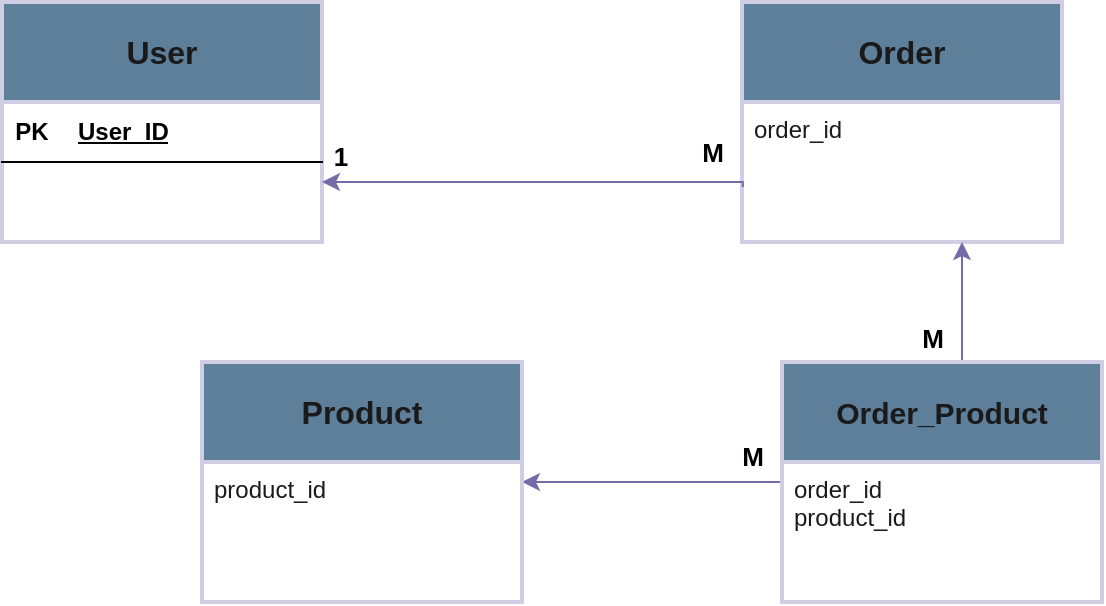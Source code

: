 <mxfile version="26.1.0">
  <diagram name="Page-1" id="cFvLu0Qhm5wmsleD6LDk">
    <mxGraphModel dx="830" dy="472" grid="1" gridSize="10" guides="1" tooltips="1" connect="1" arrows="1" fold="1" page="1" pageScale="1" pageWidth="827" pageHeight="1169" math="0" shadow="0" adaptiveColors="simple">
      <root>
        <mxCell id="0" />
        <mxCell id="1" parent="0" />
        <mxCell id="pTz68NWmejolUlautJaG-1" value="User" style="swimlane;childLayout=stackLayout;horizontal=1;startSize=50;horizontalStack=0;rounded=0;fontSize=16;fontStyle=1;strokeWidth=2;resizeParent=0;resizeLast=1;shadow=0;dashed=0;align=center;arcSize=4;whiteSpace=wrap;html=1;labelBackgroundColor=none;fillColor=#5D7F99;strokeColor=#D0CEE2;fontColor=#1A1A1A;" vertex="1" parent="1">
          <mxGeometry x="80" y="110" width="160" height="120" as="geometry" />
        </mxCell>
        <mxCell id="pTz68NWmejolUlautJaG-33" value="" style="shape=table;startSize=0;container=1;collapsible=1;childLayout=tableLayout;fixedRows=1;rowLines=0;fontStyle=0;align=center;resizeLast=1;strokeColor=none;fillColor=none;collapsible=0;" vertex="1" parent="pTz68NWmejolUlautJaG-1">
          <mxGeometry y="50" width="160" height="30" as="geometry" />
        </mxCell>
        <mxCell id="pTz68NWmejolUlautJaG-34" value="" style="shape=tableRow;horizontal=0;startSize=0;swimlaneHead=0;swimlaneBody=0;fillColor=none;collapsible=0;dropTarget=0;points=[[0,0.5],[1,0.5]];portConstraint=eastwest;top=0;left=0;right=0;bottom=1;" vertex="1" parent="pTz68NWmejolUlautJaG-33">
          <mxGeometry width="160" height="30" as="geometry" />
        </mxCell>
        <mxCell id="pTz68NWmejolUlautJaG-35" value="PK" style="shape=partialRectangle;connectable=0;fillColor=none;top=0;left=0;bottom=0;right=0;fontStyle=1;overflow=hidden;whiteSpace=wrap;html=1;" vertex="1" parent="pTz68NWmejolUlautJaG-34">
          <mxGeometry width="30" height="30" as="geometry">
            <mxRectangle width="30" height="30" as="alternateBounds" />
          </mxGeometry>
        </mxCell>
        <mxCell id="pTz68NWmejolUlautJaG-36" value="User_ID" style="shape=partialRectangle;connectable=0;fillColor=none;top=0;left=0;bottom=0;right=0;align=left;spacingLeft=6;fontStyle=5;overflow=hidden;whiteSpace=wrap;html=1;" vertex="1" parent="pTz68NWmejolUlautJaG-34">
          <mxGeometry x="30" width="130" height="30" as="geometry">
            <mxRectangle width="130" height="30" as="alternateBounds" />
          </mxGeometry>
        </mxCell>
        <mxCell id="pTz68NWmejolUlautJaG-11" value="&lt;div&gt;&lt;br&gt;&lt;/div&gt;" style="text;html=1;align=center;verticalAlign=middle;resizable=0;points=[];autosize=1;strokeColor=none;fillColor=none;labelBackgroundColor=none;fontColor=#1A1A1A;rounded=0;" vertex="1" parent="pTz68NWmejolUlautJaG-1">
          <mxGeometry y="80" width="160" height="40" as="geometry" />
        </mxCell>
        <mxCell id="pTz68NWmejolUlautJaG-3" value="Order" style="swimlane;childLayout=stackLayout;horizontal=1;startSize=50;horizontalStack=0;rounded=0;fontSize=16;fontStyle=1;strokeWidth=2;resizeParent=0;resizeLast=1;shadow=0;dashed=0;align=center;arcSize=4;whiteSpace=wrap;html=1;labelBackgroundColor=none;fillColor=#5D7F99;strokeColor=#D0CEE2;fontColor=#1A1A1A;" vertex="1" parent="1">
          <mxGeometry x="450" y="110" width="160" height="120" as="geometry">
            <mxRectangle x="450" y="110" width="80" height="50" as="alternateBounds" />
          </mxGeometry>
        </mxCell>
        <mxCell id="pTz68NWmejolUlautJaG-4" value="order_id" style="align=left;strokeColor=none;fillColor=none;spacingLeft=4;spacingRight=4;fontSize=12;verticalAlign=top;resizable=0;rotatable=0;part=1;html=1;whiteSpace=wrap;labelBackgroundColor=none;fontColor=#1A1A1A;rounded=0;" vertex="1" parent="pTz68NWmejolUlautJaG-3">
          <mxGeometry y="50" width="160" height="70" as="geometry" />
        </mxCell>
        <mxCell id="pTz68NWmejolUlautJaG-14" value="" style="edgeStyle=orthogonalEdgeStyle;rounded=0;orthogonalLoop=1;jettySize=auto;html=1;labelBackgroundColor=none;strokeColor=#736CA8;fontColor=default;" edge="1" parent="1" source="pTz68NWmejolUlautJaG-12" target="pTz68NWmejolUlautJaG-4">
          <mxGeometry relative="1" as="geometry">
            <Array as="points">
              <mxPoint x="560" y="250" />
              <mxPoint x="560" y="250" />
            </Array>
          </mxGeometry>
        </mxCell>
        <mxCell id="pTz68NWmejolUlautJaG-19" value="" style="edgeStyle=orthogonalEdgeStyle;rounded=0;orthogonalLoop=1;jettySize=auto;html=1;labelBackgroundColor=none;strokeColor=#736CA8;fontColor=default;" edge="1" parent="1">
          <mxGeometry relative="1" as="geometry">
            <mxPoint x="470" y="350.048" as="sourcePoint" />
            <mxPoint x="340" y="350" as="targetPoint" />
            <Array as="points">
              <mxPoint x="340" y="350" />
            </Array>
          </mxGeometry>
        </mxCell>
        <mxCell id="pTz68NWmejolUlautJaG-12" value="Order_Product" style="swimlane;childLayout=stackLayout;horizontal=1;startSize=50;horizontalStack=0;rounded=0;fontSize=15;fontStyle=1;strokeWidth=2;resizeParent=0;resizeLast=1;shadow=0;dashed=0;align=center;arcSize=4;whiteSpace=wrap;html=1;labelBackgroundColor=none;fillColor=#5D7F99;strokeColor=#D0CEE2;fontColor=#1A1A1A;" vertex="1" parent="1">
          <mxGeometry x="470" y="290" width="160" height="120" as="geometry" />
        </mxCell>
        <mxCell id="pTz68NWmejolUlautJaG-16" value="order_id&lt;br&gt;product_id&lt;div&gt;&lt;br/&gt;&lt;/div&gt;" style="align=left;strokeColor=none;fillColor=none;spacingLeft=4;spacingRight=4;fontSize=12;verticalAlign=top;resizable=0;rotatable=0;part=1;html=1;whiteSpace=wrap;labelBackgroundColor=none;fontColor=#1A1A1A;rounded=0;" vertex="1" parent="pTz68NWmejolUlautJaG-12">
          <mxGeometry y="50" width="160" height="70" as="geometry" />
        </mxCell>
        <mxCell id="pTz68NWmejolUlautJaG-20" value="Product" style="swimlane;childLayout=stackLayout;horizontal=1;startSize=50;horizontalStack=0;rounded=0;fontSize=16;fontStyle=1;strokeWidth=2;resizeParent=0;resizeLast=1;shadow=0;dashed=0;align=center;arcSize=4;whiteSpace=wrap;html=1;labelBackgroundColor=none;fillColor=#5D7F99;strokeColor=#D0CEE2;fontColor=#1A1A1A;" vertex="1" parent="1">
          <mxGeometry x="180" y="290" width="160" height="120" as="geometry" />
        </mxCell>
        <mxCell id="pTz68NWmejolUlautJaG-21" value="product_id&lt;div&gt;&lt;br&gt;&lt;/div&gt;" style="align=left;strokeColor=none;fillColor=none;spacingLeft=4;spacingRight=4;fontSize=12;verticalAlign=top;resizable=0;rotatable=0;part=1;html=1;whiteSpace=wrap;labelBackgroundColor=none;fontColor=#1A1A1A;rounded=0;" vertex="1" parent="pTz68NWmejolUlautJaG-20">
          <mxGeometry y="50" width="160" height="70" as="geometry" />
        </mxCell>
        <mxCell id="pTz68NWmejolUlautJaG-25" value="&lt;b&gt;&lt;font style=&quot;font-size: 13px;&quot;&gt;M&lt;/font&gt;&lt;/b&gt;" style="text;html=1;align=center;verticalAlign=middle;resizable=0;points=[];autosize=1;strokeColor=none;fillColor=none;" vertex="1" parent="1">
          <mxGeometry x="530" y="263" width="30" height="30" as="geometry" />
        </mxCell>
        <mxCell id="pTz68NWmejolUlautJaG-26" value="&lt;b&gt;&lt;font style=&quot;font-size: 13px;&quot;&gt;M&lt;/font&gt;&lt;/b&gt;" style="text;html=1;align=center;verticalAlign=middle;resizable=0;points=[];autosize=1;strokeColor=none;fillColor=none;" vertex="1" parent="1">
          <mxGeometry x="440" y="322" width="30" height="30" as="geometry" />
        </mxCell>
        <mxCell id="pTz68NWmejolUlautJaG-29" value="&lt;span style=&quot;font-size: 13px;&quot;&gt;&lt;b&gt;1&lt;/b&gt;&lt;/span&gt;" style="text;html=1;align=center;verticalAlign=middle;resizable=0;points=[];autosize=1;strokeColor=none;fillColor=none;" vertex="1" parent="1">
          <mxGeometry x="234" y="172" width="30" height="30" as="geometry" />
        </mxCell>
        <mxCell id="pTz68NWmejolUlautJaG-30" value="&lt;b&gt;&lt;font style=&quot;font-size: 13px;&quot;&gt;M&lt;/font&gt;&lt;/b&gt;" style="text;html=1;align=center;verticalAlign=middle;resizable=0;points=[];autosize=1;strokeColor=none;fillColor=none;" vertex="1" parent="1">
          <mxGeometry x="420" y="170" width="30" height="30" as="geometry" />
        </mxCell>
        <mxCell id="pTz68NWmejolUlautJaG-32" value="" style="edgeStyle=orthogonalEdgeStyle;rounded=0;orthogonalLoop=1;jettySize=auto;html=1;labelBackgroundColor=none;strokeColor=#736CA8;fontColor=default;exitX=1.014;exitY=1.084;exitDx=0;exitDy=0;exitPerimeter=0;" edge="1" parent="1" source="pTz68NWmejolUlautJaG-30">
          <mxGeometry relative="1" as="geometry">
            <mxPoint x="370" y="200.048" as="sourcePoint" />
            <mxPoint x="240" y="200" as="targetPoint" />
            <Array as="points">
              <mxPoint x="450" y="200" />
            </Array>
          </mxGeometry>
        </mxCell>
      </root>
    </mxGraphModel>
  </diagram>
</mxfile>
